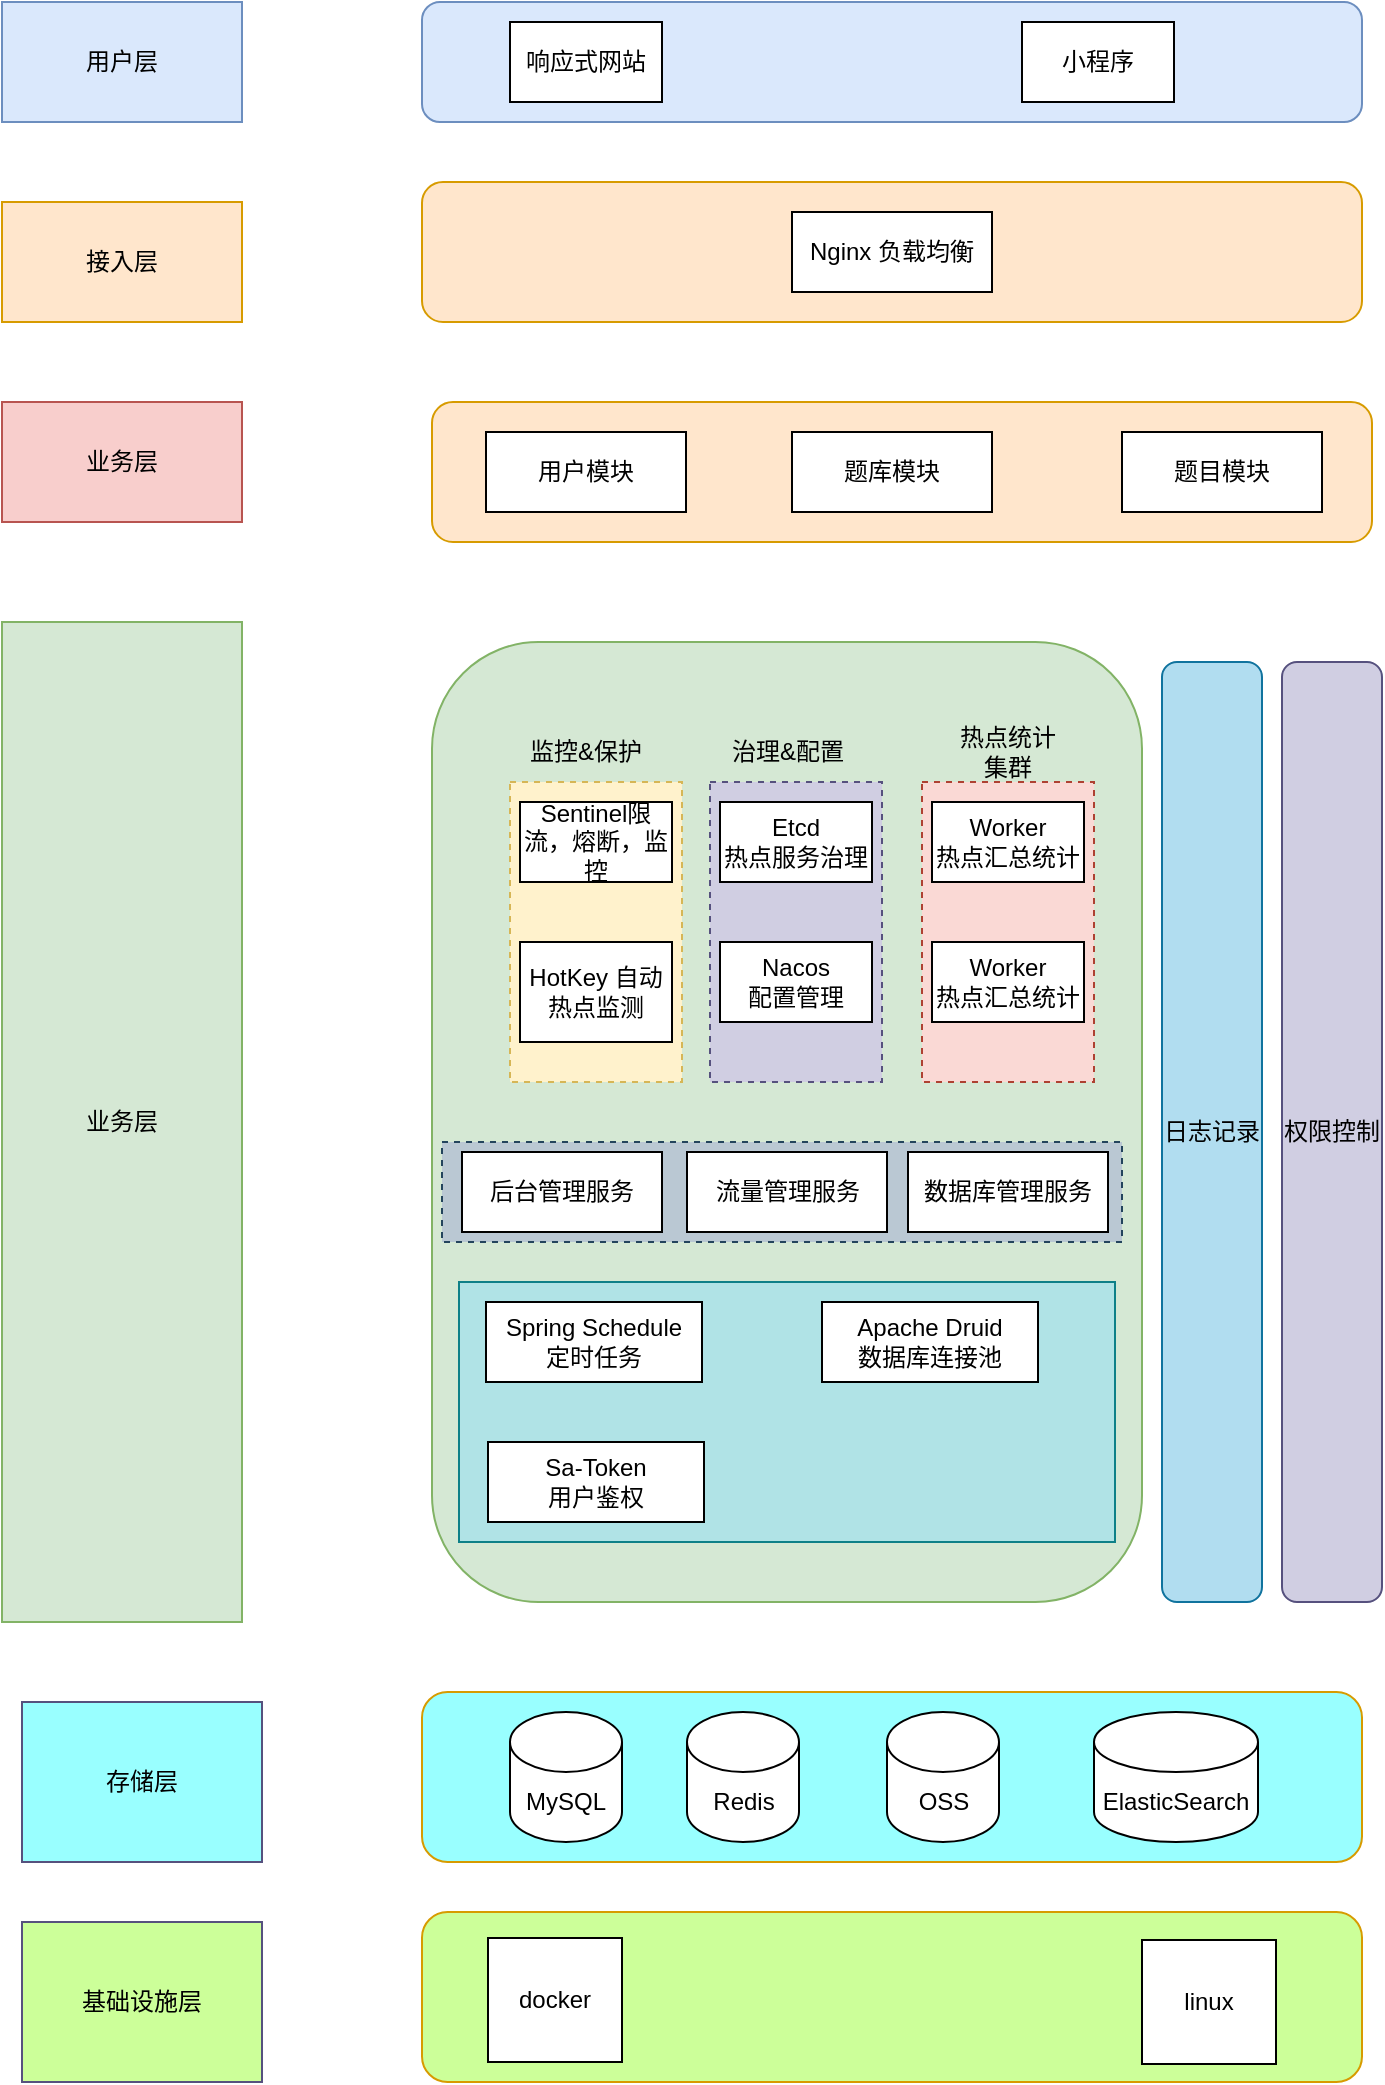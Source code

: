 <mxfile version="24.8.2">
  <diagram name="第 1 页" id="grQ6jt5JuYxPAYZcXa6T">
    <mxGraphModel dx="2231" dy="1224" grid="1" gridSize="10" guides="1" tooltips="1" connect="1" arrows="1" fold="1" page="1" pageScale="1" pageWidth="827" pageHeight="1169" math="0" shadow="0">
      <root>
        <mxCell id="0" />
        <mxCell id="1" parent="0" />
        <mxCell id="YIlmbXujyLNskg8IOoVP-1" value="用户层" style="rounded=0;whiteSpace=wrap;html=1;fillColor=#dae8fc;strokeColor=#6c8ebf;" vertex="1" parent="1">
          <mxGeometry x="60" y="90" width="120" height="60" as="geometry" />
        </mxCell>
        <mxCell id="YIlmbXujyLNskg8IOoVP-2" value="" style="rounded=1;whiteSpace=wrap;html=1;fillColor=#dae8fc;strokeColor=#6c8ebf;" vertex="1" parent="1">
          <mxGeometry x="270" y="90" width="470" height="60" as="geometry" />
        </mxCell>
        <mxCell id="YIlmbXujyLNskg8IOoVP-5" value="响应式网站" style="rounded=0;whiteSpace=wrap;html=1;" vertex="1" parent="1">
          <mxGeometry x="314" y="100" width="76" height="40" as="geometry" />
        </mxCell>
        <mxCell id="YIlmbXujyLNskg8IOoVP-6" value="小程序" style="rounded=0;whiteSpace=wrap;html=1;" vertex="1" parent="1">
          <mxGeometry x="570" y="100" width="76" height="40" as="geometry" />
        </mxCell>
        <mxCell id="YIlmbXujyLNskg8IOoVP-7" value="接入层" style="rounded=0;whiteSpace=wrap;html=1;fillColor=#ffe6cc;strokeColor=#d79b00;" vertex="1" parent="1">
          <mxGeometry x="60" y="190" width="120" height="60" as="geometry" />
        </mxCell>
        <mxCell id="YIlmbXujyLNskg8IOoVP-8" value="" style="rounded=1;whiteSpace=wrap;html=1;fillColor=#ffe6cc;strokeColor=#d79b00;" vertex="1" parent="1">
          <mxGeometry x="270" y="180" width="470" height="70" as="geometry" />
        </mxCell>
        <mxCell id="YIlmbXujyLNskg8IOoVP-9" value="Nginx 负载均衡" style="rounded=0;whiteSpace=wrap;html=1;" vertex="1" parent="1">
          <mxGeometry x="455" y="195" width="100" height="40" as="geometry" />
        </mxCell>
        <mxCell id="YIlmbXujyLNskg8IOoVP-10" value="业务层" style="rounded=0;whiteSpace=wrap;html=1;fillColor=#f8cecc;strokeColor=#b85450;" vertex="1" parent="1">
          <mxGeometry x="60" y="290" width="120" height="60" as="geometry" />
        </mxCell>
        <mxCell id="YIlmbXujyLNskg8IOoVP-12" value="" style="rounded=1;whiteSpace=wrap;html=1;fillColor=#ffe6cc;strokeColor=#d79b00;" vertex="1" parent="1">
          <mxGeometry x="275" y="290" width="470" height="70" as="geometry" />
        </mxCell>
        <mxCell id="YIlmbXujyLNskg8IOoVP-13" value="用户模块" style="rounded=0;whiteSpace=wrap;html=1;" vertex="1" parent="1">
          <mxGeometry x="302" y="305" width="100" height="40" as="geometry" />
        </mxCell>
        <mxCell id="YIlmbXujyLNskg8IOoVP-14" value="题库模块" style="rounded=0;whiteSpace=wrap;html=1;" vertex="1" parent="1">
          <mxGeometry x="455" y="305" width="100" height="40" as="geometry" />
        </mxCell>
        <mxCell id="YIlmbXujyLNskg8IOoVP-15" value="题目模块" style="rounded=0;whiteSpace=wrap;html=1;" vertex="1" parent="1">
          <mxGeometry x="620" y="305" width="100" height="40" as="geometry" />
        </mxCell>
        <mxCell id="YIlmbXujyLNskg8IOoVP-16" value="业务层" style="rounded=0;whiteSpace=wrap;html=1;fillColor=#d5e8d4;strokeColor=#82b366;" vertex="1" parent="1">
          <mxGeometry x="60" y="400" width="120" height="500" as="geometry" />
        </mxCell>
        <mxCell id="YIlmbXujyLNskg8IOoVP-18" value="" style="rounded=1;whiteSpace=wrap;html=1;fillColor=#d5e8d4;strokeColor=#82b366;" vertex="1" parent="1">
          <mxGeometry x="275" y="410" width="355" height="480" as="geometry" />
        </mxCell>
        <mxCell id="YIlmbXujyLNskg8IOoVP-19" value="" style="rounded=0;whiteSpace=wrap;html=1;dashed=1;fillColor=#fff2cc;strokeColor=#d6b656;" vertex="1" parent="1">
          <mxGeometry x="314" y="480" width="86" height="150" as="geometry" />
        </mxCell>
        <mxCell id="YIlmbXujyLNskg8IOoVP-20" value="Sentinel限流，熔断，监控" style="rounded=0;whiteSpace=wrap;html=1;" vertex="1" parent="1">
          <mxGeometry x="319" y="490" width="76" height="40" as="geometry" />
        </mxCell>
        <mxCell id="YIlmbXujyLNskg8IOoVP-21" value="HotKey 自动热点监测" style="rounded=0;whiteSpace=wrap;html=1;" vertex="1" parent="1">
          <mxGeometry x="319" y="560" width="76" height="50" as="geometry" />
        </mxCell>
        <mxCell id="YIlmbXujyLNskg8IOoVP-22" value="监控&amp;amp;保护" style="text;strokeColor=none;align=center;fillColor=none;html=1;verticalAlign=middle;whiteSpace=wrap;rounded=0;" vertex="1" parent="1">
          <mxGeometry x="322" y="450" width="60" height="30" as="geometry" />
        </mxCell>
        <mxCell id="YIlmbXujyLNskg8IOoVP-23" value="治理&amp;amp;配置" style="text;strokeColor=none;align=center;fillColor=none;html=1;verticalAlign=middle;whiteSpace=wrap;rounded=0;" vertex="1" parent="1">
          <mxGeometry x="422.5" y="450" width="60" height="30" as="geometry" />
        </mxCell>
        <mxCell id="YIlmbXujyLNskg8IOoVP-24" value="" style="rounded=0;whiteSpace=wrap;html=1;dashed=1;fillColor=#d0cee2;strokeColor=#56517e;" vertex="1" parent="1">
          <mxGeometry x="414" y="480" width="86" height="150" as="geometry" />
        </mxCell>
        <mxCell id="YIlmbXujyLNskg8IOoVP-25" value="Etcd&lt;div&gt;热点服务治理&lt;/div&gt;" style="rounded=0;whiteSpace=wrap;html=1;" vertex="1" parent="1">
          <mxGeometry x="419" y="490" width="76" height="40" as="geometry" />
        </mxCell>
        <mxCell id="YIlmbXujyLNskg8IOoVP-26" value="Nacos&lt;div&gt;配置管理&lt;/div&gt;" style="rounded=0;whiteSpace=wrap;html=1;" vertex="1" parent="1">
          <mxGeometry x="419" y="560" width="76" height="40" as="geometry" />
        </mxCell>
        <mxCell id="YIlmbXujyLNskg8IOoVP-27" value="" style="rounded=0;whiteSpace=wrap;html=1;dashed=1;fillColor=#fad9d5;strokeColor=#ae4132;" vertex="1" parent="1">
          <mxGeometry x="520" y="480" width="86" height="150" as="geometry" />
        </mxCell>
        <mxCell id="YIlmbXujyLNskg8IOoVP-29" value="&lt;span style=&quot;color: rgba(0, 0, 0, 0); font-family: monospace; font-size: 0px; text-align: start; text-wrap: nowrap;&quot;&gt;%3CmxGraphModel%3E%3Croot%3E%3CmxCell%20id%3D%220%22%2F%3E%3CmxCell%20id%3D%221%22%20parent%3D%220%22%2F%3E%3CmxCell%20id%3D%222%22%20value%3D%22Etcd%26lt%3Bdiv%26gt%3B%E7%83%AD%E7%82%B9%E6%9C%8D%E5%8A%A1%E6%B2%BB%E7%90%86%26lt%3B%2Fdiv%26gt%3B%22%20style%3D%22rounded%3D0%3BwhiteSpace%3Dwrap%3Bhtml%3D1%3B%22%20vertex%3D%221%22%20parent%3D%221%22%3E%3CmxGeometry%20x%3D%22419%22%20y%3D%22490%22%20width%3D%2276%22%20height%3D%2240%22%20as%3D%22geometry%22%2F%3E%3C%2FmxCell%3E%3C%2Froot%3E%3C%2FmxGraphModel%3E&lt;/span&gt;Worker&lt;div&gt;热点汇总统计&lt;/div&gt;" style="rounded=0;whiteSpace=wrap;html=1;" vertex="1" parent="1">
          <mxGeometry x="525" y="490" width="76" height="40" as="geometry" />
        </mxCell>
        <mxCell id="YIlmbXujyLNskg8IOoVP-30" value="&lt;span style=&quot;color: rgba(0, 0, 0, 0); font-family: monospace; font-size: 0px; text-align: start; text-wrap: nowrap;&quot;&gt;%3CmxGraphModel%3E%3Croot%3E%3CmxCell%20id%3D%220%22%2F%3E%3CmxCell%20id%3D%221%22%20parent%3D%220%22%2F%3E%3CmxCell%20id%3D%222%22%20value%3D%22Etcd%26lt%3Bdiv%26gt%3B%E7%83%AD%E7%82%B9%E6%9C%8D%E5%8A%A1%E6%B2%BB%E7%90%86%26lt%3B%2Fdiv%26gt%3B%22%20style%3D%22rounded%3D0%3BwhiteSpace%3Dwrap%3Bhtml%3D1%3B%22%20vertex%3D%221%22%20parent%3D%221%22%3E%3CmxGeometry%20x%3D%22419%22%20y%3D%22490%22%20width%3D%2276%22%20height%3D%2240%22%20as%3D%22geometry%22%2F%3E%3C%2FmxCell%3E%3C%2Froot%3E%3C%2FmxGraphModel%3E&lt;/span&gt;Worker&lt;div&gt;热点汇总统计&lt;/div&gt;" style="rounded=0;whiteSpace=wrap;html=1;" vertex="1" parent="1">
          <mxGeometry x="525" y="560" width="76" height="40" as="geometry" />
        </mxCell>
        <mxCell id="YIlmbXujyLNskg8IOoVP-31" value="热点统计集群" style="text;strokeColor=none;align=center;fillColor=none;html=1;verticalAlign=middle;whiteSpace=wrap;rounded=0;" vertex="1" parent="1">
          <mxGeometry x="533" y="450" width="60" height="30" as="geometry" />
        </mxCell>
        <mxCell id="YIlmbXujyLNskg8IOoVP-33" value="" style="rounded=0;whiteSpace=wrap;html=1;fillColor=#bac8d3;strokeColor=#23445d;dashed=1;" vertex="1" parent="1">
          <mxGeometry x="280" y="660" width="340" height="50" as="geometry" />
        </mxCell>
        <mxCell id="YIlmbXujyLNskg8IOoVP-34" value="后台管理服务" style="rounded=0;whiteSpace=wrap;html=1;" vertex="1" parent="1">
          <mxGeometry x="290" y="665" width="100" height="40" as="geometry" />
        </mxCell>
        <mxCell id="YIlmbXujyLNskg8IOoVP-35" value="流量管理服务" style="rounded=0;whiteSpace=wrap;html=1;" vertex="1" parent="1">
          <mxGeometry x="402.5" y="665" width="100" height="40" as="geometry" />
        </mxCell>
        <mxCell id="YIlmbXujyLNskg8IOoVP-37" value="数据库管理服务" style="rounded=0;whiteSpace=wrap;html=1;" vertex="1" parent="1">
          <mxGeometry x="513" y="665" width="100" height="40" as="geometry" />
        </mxCell>
        <mxCell id="YIlmbXujyLNskg8IOoVP-38" value="" style="rounded=0;whiteSpace=wrap;html=1;fillColor=#b0e3e6;strokeColor=#0e8088;" vertex="1" parent="1">
          <mxGeometry x="288.5" y="730" width="328" height="130" as="geometry" />
        </mxCell>
        <mxCell id="YIlmbXujyLNskg8IOoVP-40" value="Spring Schedule&lt;div&gt;定时任务&lt;/div&gt;" style="rounded=0;whiteSpace=wrap;html=1;" vertex="1" parent="1">
          <mxGeometry x="302" y="740" width="108" height="40" as="geometry" />
        </mxCell>
        <mxCell id="YIlmbXujyLNskg8IOoVP-41" value="Apache Druid&lt;div&gt;数据库连接池&lt;/div&gt;" style="rounded=0;whiteSpace=wrap;html=1;" vertex="1" parent="1">
          <mxGeometry x="470" y="740" width="108" height="40" as="geometry" />
        </mxCell>
        <mxCell id="YIlmbXujyLNskg8IOoVP-42" value="Sa-Token&lt;div&gt;用户鉴权&lt;/div&gt;" style="rounded=0;whiteSpace=wrap;html=1;" vertex="1" parent="1">
          <mxGeometry x="303" y="810" width="108" height="40" as="geometry" />
        </mxCell>
        <mxCell id="YIlmbXujyLNskg8IOoVP-43" value="日志记录" style="rounded=1;whiteSpace=wrap;html=1;align=center;fillColor=#b1ddf0;strokeColor=#10739e;" vertex="1" parent="1">
          <mxGeometry x="640" y="420" width="50" height="470" as="geometry" />
        </mxCell>
        <mxCell id="YIlmbXujyLNskg8IOoVP-44" value="权限控制" style="rounded=1;whiteSpace=wrap;html=1;align=center;fillColor=#d0cee2;strokeColor=#56517e;" vertex="1" parent="1">
          <mxGeometry x="700" y="420" width="50" height="470" as="geometry" />
        </mxCell>
        <mxCell id="YIlmbXujyLNskg8IOoVP-45" value="存储层" style="rounded=0;whiteSpace=wrap;html=1;fillColor=#99FFFF;strokeColor=#56517e;" vertex="1" parent="1">
          <mxGeometry x="70" y="940" width="120" height="80" as="geometry" />
        </mxCell>
        <mxCell id="YIlmbXujyLNskg8IOoVP-46" value="" style="rounded=1;whiteSpace=wrap;html=1;fillColor=#99FFFF;strokeColor=#d79b00;" vertex="1" parent="1">
          <mxGeometry x="270" y="935" width="470" height="85" as="geometry" />
        </mxCell>
        <mxCell id="YIlmbXujyLNskg8IOoVP-48" value="MySQL" style="shape=cylinder3;whiteSpace=wrap;html=1;boundedLbl=1;backgroundOutline=1;size=15;" vertex="1" parent="1">
          <mxGeometry x="314" y="945" width="56" height="65" as="geometry" />
        </mxCell>
        <mxCell id="YIlmbXujyLNskg8IOoVP-49" value="Redis" style="shape=cylinder3;whiteSpace=wrap;html=1;boundedLbl=1;backgroundOutline=1;size=15;" vertex="1" parent="1">
          <mxGeometry x="402.5" y="945" width="56" height="65" as="geometry" />
        </mxCell>
        <mxCell id="YIlmbXujyLNskg8IOoVP-50" value="OSS" style="shape=cylinder3;whiteSpace=wrap;html=1;boundedLbl=1;backgroundOutline=1;size=15;" vertex="1" parent="1">
          <mxGeometry x="502.5" y="945" width="56" height="65" as="geometry" />
        </mxCell>
        <mxCell id="YIlmbXujyLNskg8IOoVP-51" value="ElasticSearch" style="shape=cylinder3;whiteSpace=wrap;html=1;boundedLbl=1;backgroundOutline=1;size=15;" vertex="1" parent="1">
          <mxGeometry x="606" y="945" width="82" height="65" as="geometry" />
        </mxCell>
        <mxCell id="YIlmbXujyLNskg8IOoVP-52" value="基础设施层" style="rounded=0;whiteSpace=wrap;html=1;fillColor=#CCFF99;strokeColor=#56517e;" vertex="1" parent="1">
          <mxGeometry x="70" y="1050" width="120" height="80" as="geometry" />
        </mxCell>
        <mxCell id="YIlmbXujyLNskg8IOoVP-53" value="" style="rounded=1;whiteSpace=wrap;html=1;fillColor=#CCFF99;strokeColor=#d79b00;" vertex="1" parent="1">
          <mxGeometry x="270" y="1045" width="470" height="85" as="geometry" />
        </mxCell>
        <mxCell id="YIlmbXujyLNskg8IOoVP-54" value="docker" style="rounded=0;whiteSpace=wrap;html=1;" vertex="1" parent="1">
          <mxGeometry x="303" y="1058" width="67" height="62" as="geometry" />
        </mxCell>
        <mxCell id="YIlmbXujyLNskg8IOoVP-55" value="linux" style="rounded=0;whiteSpace=wrap;html=1;" vertex="1" parent="1">
          <mxGeometry x="630" y="1059" width="67" height="62" as="geometry" />
        </mxCell>
      </root>
    </mxGraphModel>
  </diagram>
</mxfile>
